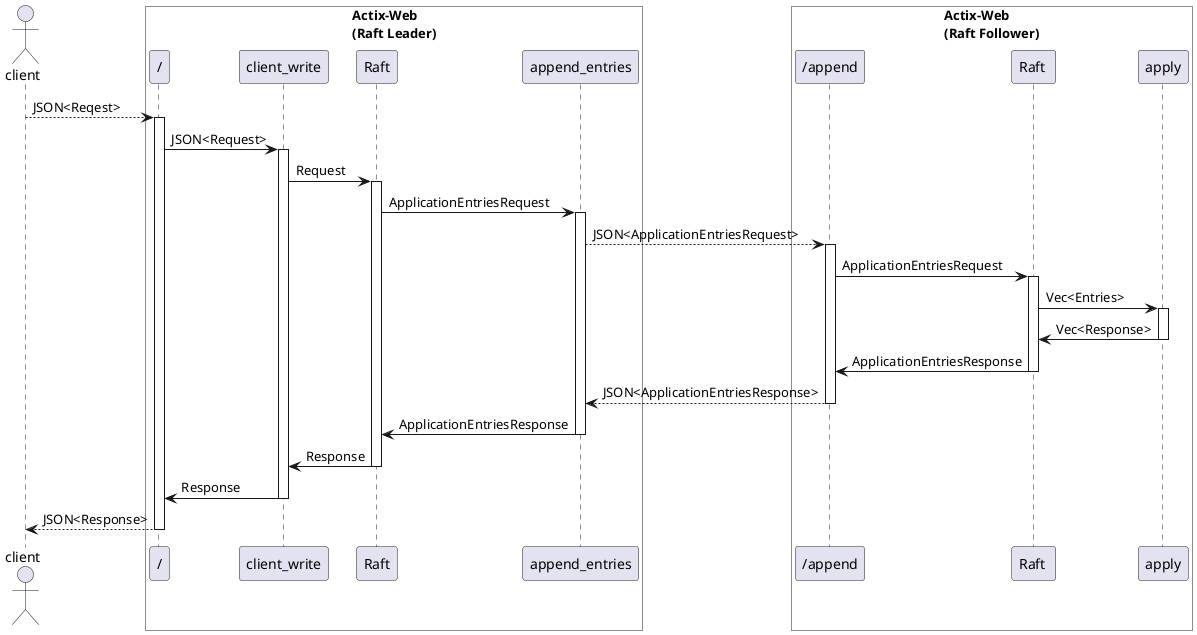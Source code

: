 @startuml raft

actor client
client --> "/": JSON<Reqest>
activate "/"

box "Actix-Web\n(Raft Leader)" #White
participant "/"
participant client_write
participant Raft
participant append_entries

"/" -> client_write : JSON<Request>
activate client_write
client_write -> Raft: Request
activate Raft
Raft -> append_entries: ApplicationEntriesRequest
activate append_entries
append_entries --> "/append" : JSON<ApplicationEntriesRequest>
activate "/append"
end box

box "Actix-Web\n(Raft Follower)" #White
participant "/append"
participant "Raft "
participant apply

"/append" -> "Raft ": ApplicationEntriesRequest
activate "Raft "
"Raft " -> apply: Vec<Entries>
activate apply
"Raft " <- apply: Vec<Response>
deactivate apply
"/append" <- "Raft " : ApplicationEntriesResponse
deactivate "Raft "
append_entries <-- "/append": JSON<ApplicationEntriesResponse>
deactivate "/append"
end box

Raft <- append_entries: ApplicationEntriesResponse
deactivate append_entries
client_write <- Raft: Response
deactivate Raft
"/" <- client_write: Response
deactivate client_write
client <-- "/": JSON<Response>
deactivate "/"

@enduml